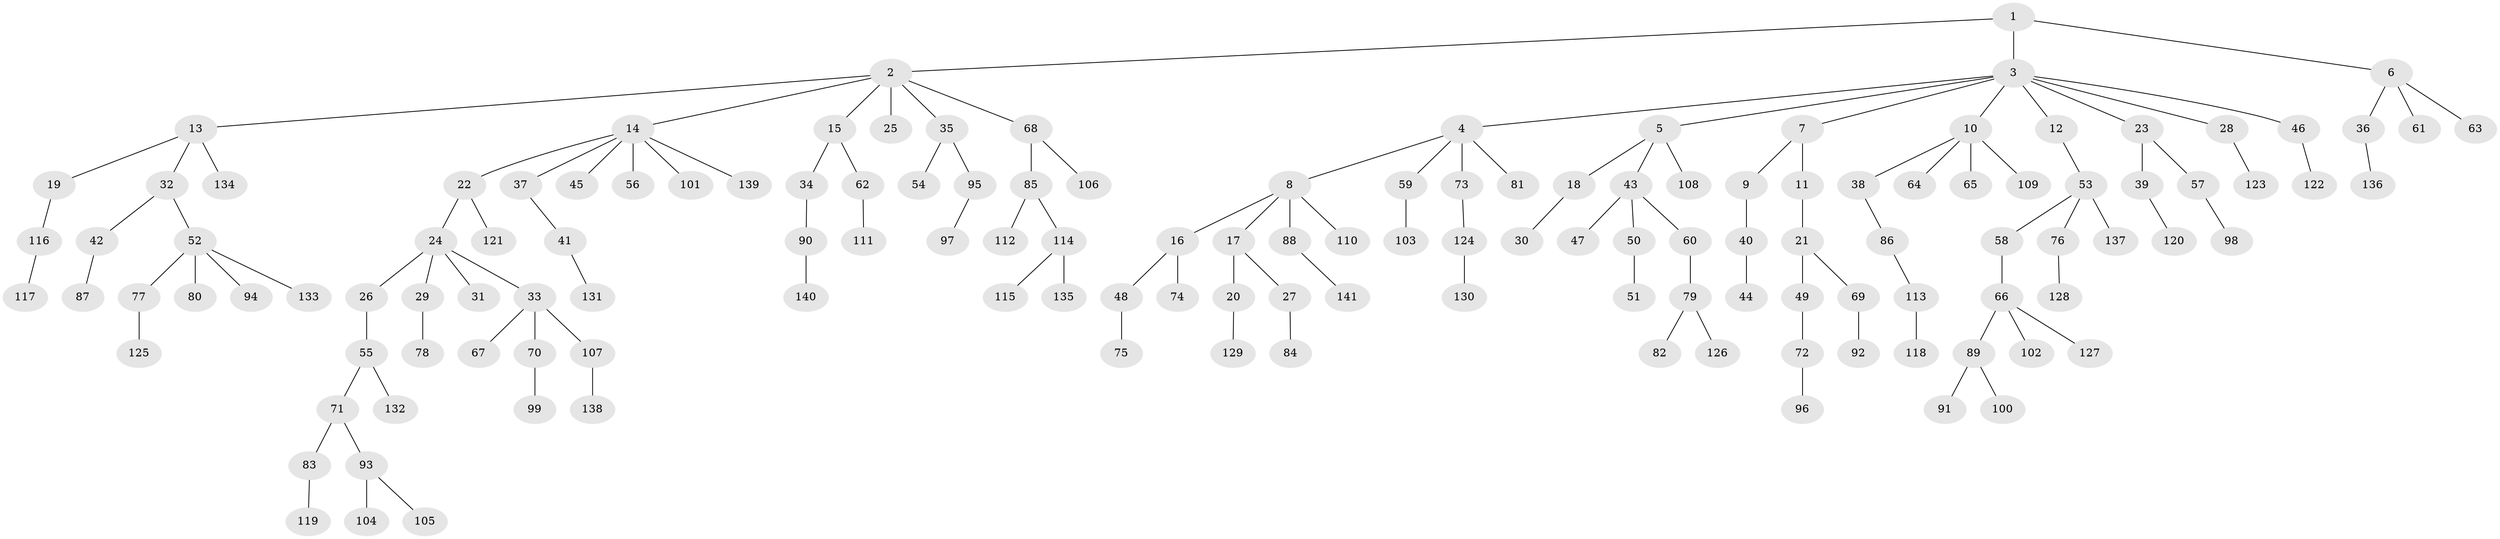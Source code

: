// coarse degree distribution, {1: 0.8392857142857143, 2: 0.14285714285714285, 47: 0.017857142857142856}
// Generated by graph-tools (version 1.1) at 2025/56/03/04/25 21:56:56]
// undirected, 141 vertices, 140 edges
graph export_dot {
graph [start="1"]
  node [color=gray90,style=filled];
  1;
  2;
  3;
  4;
  5;
  6;
  7;
  8;
  9;
  10;
  11;
  12;
  13;
  14;
  15;
  16;
  17;
  18;
  19;
  20;
  21;
  22;
  23;
  24;
  25;
  26;
  27;
  28;
  29;
  30;
  31;
  32;
  33;
  34;
  35;
  36;
  37;
  38;
  39;
  40;
  41;
  42;
  43;
  44;
  45;
  46;
  47;
  48;
  49;
  50;
  51;
  52;
  53;
  54;
  55;
  56;
  57;
  58;
  59;
  60;
  61;
  62;
  63;
  64;
  65;
  66;
  67;
  68;
  69;
  70;
  71;
  72;
  73;
  74;
  75;
  76;
  77;
  78;
  79;
  80;
  81;
  82;
  83;
  84;
  85;
  86;
  87;
  88;
  89;
  90;
  91;
  92;
  93;
  94;
  95;
  96;
  97;
  98;
  99;
  100;
  101;
  102;
  103;
  104;
  105;
  106;
  107;
  108;
  109;
  110;
  111;
  112;
  113;
  114;
  115;
  116;
  117;
  118;
  119;
  120;
  121;
  122;
  123;
  124;
  125;
  126;
  127;
  128;
  129;
  130;
  131;
  132;
  133;
  134;
  135;
  136;
  137;
  138;
  139;
  140;
  141;
  1 -- 2;
  1 -- 3;
  1 -- 6;
  2 -- 13;
  2 -- 14;
  2 -- 15;
  2 -- 25;
  2 -- 35;
  2 -- 68;
  3 -- 4;
  3 -- 5;
  3 -- 7;
  3 -- 10;
  3 -- 12;
  3 -- 23;
  3 -- 28;
  3 -- 46;
  4 -- 8;
  4 -- 59;
  4 -- 73;
  4 -- 81;
  5 -- 18;
  5 -- 43;
  5 -- 108;
  6 -- 36;
  6 -- 61;
  6 -- 63;
  7 -- 9;
  7 -- 11;
  8 -- 16;
  8 -- 17;
  8 -- 88;
  8 -- 110;
  9 -- 40;
  10 -- 38;
  10 -- 64;
  10 -- 65;
  10 -- 109;
  11 -- 21;
  12 -- 53;
  13 -- 19;
  13 -- 32;
  13 -- 134;
  14 -- 22;
  14 -- 37;
  14 -- 45;
  14 -- 56;
  14 -- 101;
  14 -- 139;
  15 -- 34;
  15 -- 62;
  16 -- 48;
  16 -- 74;
  17 -- 20;
  17 -- 27;
  18 -- 30;
  19 -- 116;
  20 -- 129;
  21 -- 49;
  21 -- 69;
  22 -- 24;
  22 -- 121;
  23 -- 39;
  23 -- 57;
  24 -- 26;
  24 -- 29;
  24 -- 31;
  24 -- 33;
  26 -- 55;
  27 -- 84;
  28 -- 123;
  29 -- 78;
  32 -- 42;
  32 -- 52;
  33 -- 67;
  33 -- 70;
  33 -- 107;
  34 -- 90;
  35 -- 54;
  35 -- 95;
  36 -- 136;
  37 -- 41;
  38 -- 86;
  39 -- 120;
  40 -- 44;
  41 -- 131;
  42 -- 87;
  43 -- 47;
  43 -- 50;
  43 -- 60;
  46 -- 122;
  48 -- 75;
  49 -- 72;
  50 -- 51;
  52 -- 77;
  52 -- 80;
  52 -- 94;
  52 -- 133;
  53 -- 58;
  53 -- 76;
  53 -- 137;
  55 -- 71;
  55 -- 132;
  57 -- 98;
  58 -- 66;
  59 -- 103;
  60 -- 79;
  62 -- 111;
  66 -- 89;
  66 -- 102;
  66 -- 127;
  68 -- 85;
  68 -- 106;
  69 -- 92;
  70 -- 99;
  71 -- 83;
  71 -- 93;
  72 -- 96;
  73 -- 124;
  76 -- 128;
  77 -- 125;
  79 -- 82;
  79 -- 126;
  83 -- 119;
  85 -- 112;
  85 -- 114;
  86 -- 113;
  88 -- 141;
  89 -- 91;
  89 -- 100;
  90 -- 140;
  93 -- 104;
  93 -- 105;
  95 -- 97;
  107 -- 138;
  113 -- 118;
  114 -- 115;
  114 -- 135;
  116 -- 117;
  124 -- 130;
}

